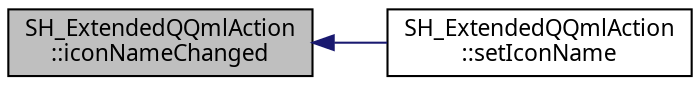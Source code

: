 digraph "SH_ExtendedQQmlAction::iconNameChanged"
{
 // INTERACTIVE_SVG=YES
  bgcolor="transparent";
  edge [fontname="Verdana",fontsize="11",labelfontname="Verdana",labelfontsize="11"];
  node [fontname="Verdana",fontsize="11",shape=record];
  rankdir="LR";
  Node1 [label="SH_ExtendedQQmlAction\l::iconNameChanged",height=0.2,width=0.4,color="black", fillcolor="grey75", style="filled" fontcolor="black"];
  Node1 -> Node2 [dir="back",color="midnightblue",fontsize="11",style="solid"];
  Node2 [label="SH_ExtendedQQmlAction\l::setIconName",height=0.2,width=0.4,color="black",URL="$classSH__ExtendedQQmlAction.html#abf2bb83a227c27c4d71f1b2670dcb3b4"];
}
